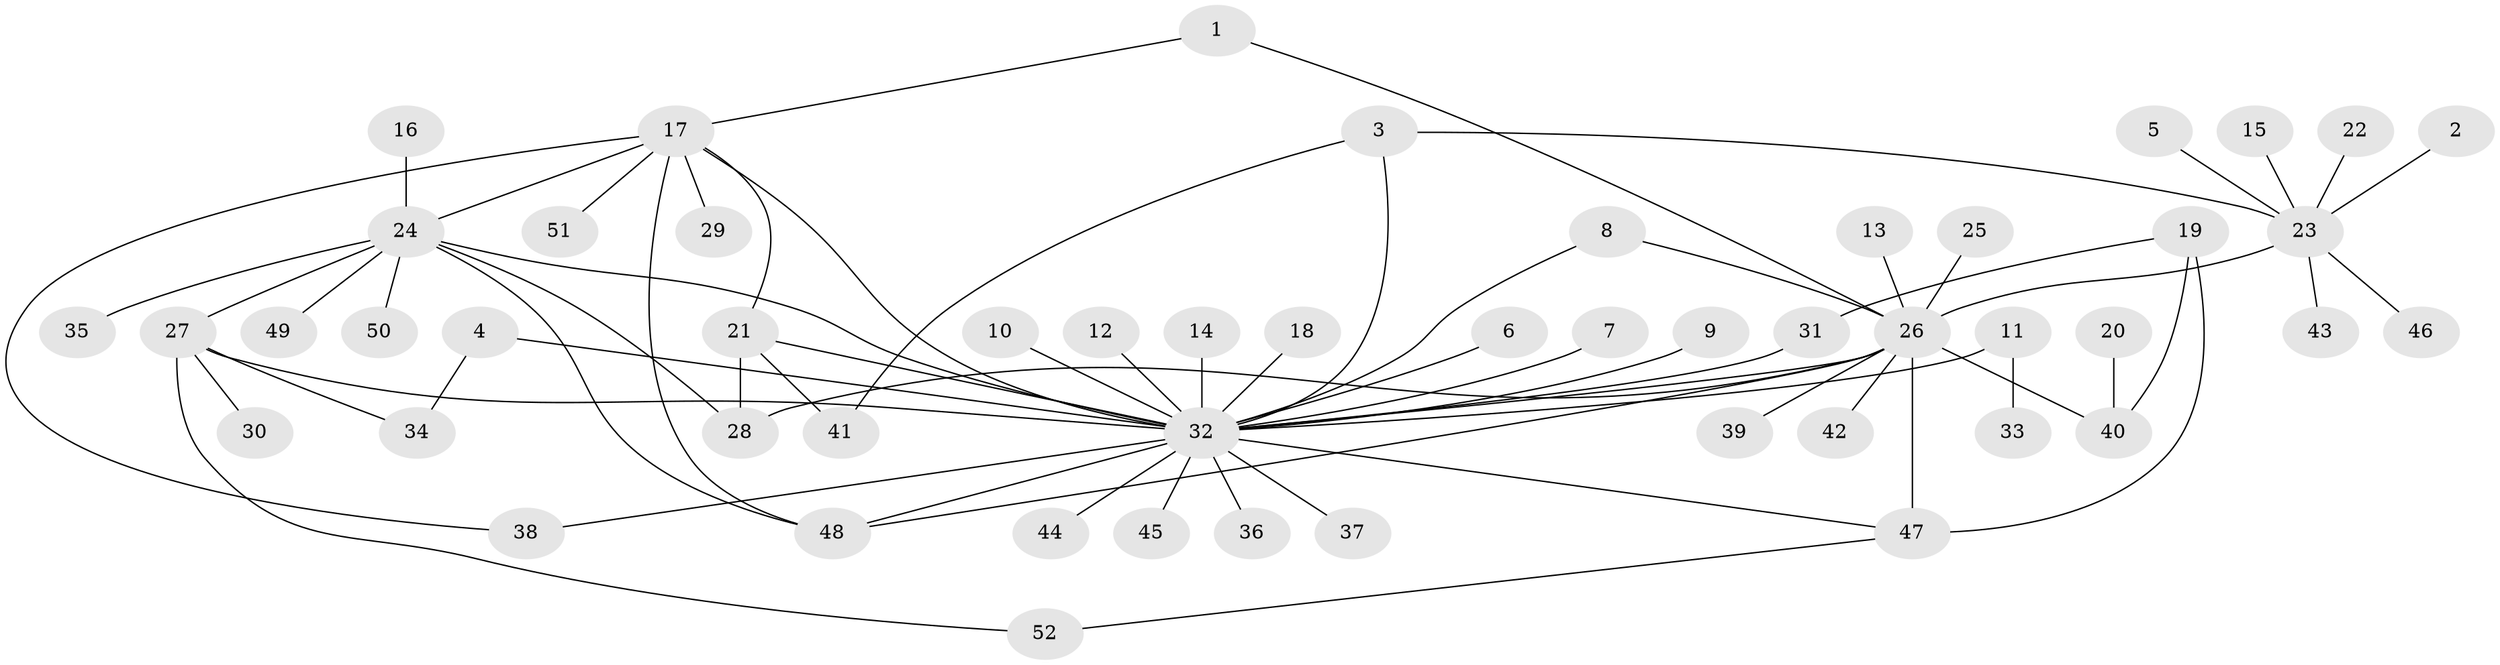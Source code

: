 // original degree distribution, {16: 0.011764705882352941, 2: 0.18823529411764706, 9: 0.023529411764705882, 1: 0.5764705882352941, 27: 0.011764705882352941, 3: 0.09411764705882353, 4: 0.047058823529411764, 11: 0.011764705882352941, 6: 0.023529411764705882, 5: 0.011764705882352941}
// Generated by graph-tools (version 1.1) at 2025/36/03/04/25 23:36:52]
// undirected, 52 vertices, 69 edges
graph export_dot {
  node [color=gray90,style=filled];
  1;
  2;
  3;
  4;
  5;
  6;
  7;
  8;
  9;
  10;
  11;
  12;
  13;
  14;
  15;
  16;
  17;
  18;
  19;
  20;
  21;
  22;
  23;
  24;
  25;
  26;
  27;
  28;
  29;
  30;
  31;
  32;
  33;
  34;
  35;
  36;
  37;
  38;
  39;
  40;
  41;
  42;
  43;
  44;
  45;
  46;
  47;
  48;
  49;
  50;
  51;
  52;
  1 -- 17 [weight=1.0];
  1 -- 26 [weight=1.0];
  2 -- 23 [weight=1.0];
  3 -- 23 [weight=1.0];
  3 -- 32 [weight=1.0];
  3 -- 41 [weight=1.0];
  4 -- 32 [weight=1.0];
  4 -- 34 [weight=1.0];
  5 -- 23 [weight=1.0];
  6 -- 32 [weight=1.0];
  7 -- 32 [weight=1.0];
  8 -- 26 [weight=1.0];
  8 -- 32 [weight=1.0];
  9 -- 32 [weight=1.0];
  10 -- 32 [weight=1.0];
  11 -- 32 [weight=1.0];
  11 -- 33 [weight=1.0];
  12 -- 32 [weight=1.0];
  13 -- 26 [weight=1.0];
  14 -- 32 [weight=1.0];
  15 -- 23 [weight=1.0];
  16 -- 24 [weight=1.0];
  17 -- 21 [weight=1.0];
  17 -- 24 [weight=1.0];
  17 -- 29 [weight=1.0];
  17 -- 32 [weight=1.0];
  17 -- 38 [weight=1.0];
  17 -- 48 [weight=1.0];
  17 -- 51 [weight=1.0];
  18 -- 32 [weight=1.0];
  19 -- 31 [weight=1.0];
  19 -- 40 [weight=1.0];
  19 -- 47 [weight=1.0];
  20 -- 40 [weight=1.0];
  21 -- 28 [weight=1.0];
  21 -- 32 [weight=2.0];
  21 -- 41 [weight=1.0];
  22 -- 23 [weight=1.0];
  23 -- 26 [weight=1.0];
  23 -- 43 [weight=1.0];
  23 -- 46 [weight=1.0];
  24 -- 27 [weight=1.0];
  24 -- 28 [weight=1.0];
  24 -- 32 [weight=1.0];
  24 -- 35 [weight=1.0];
  24 -- 48 [weight=1.0];
  24 -- 49 [weight=1.0];
  24 -- 50 [weight=1.0];
  25 -- 26 [weight=1.0];
  26 -- 28 [weight=2.0];
  26 -- 32 [weight=1.0];
  26 -- 39 [weight=1.0];
  26 -- 40 [weight=1.0];
  26 -- 42 [weight=1.0];
  26 -- 47 [weight=2.0];
  26 -- 48 [weight=1.0];
  27 -- 30 [weight=1.0];
  27 -- 32 [weight=1.0];
  27 -- 34 [weight=1.0];
  27 -- 52 [weight=1.0];
  31 -- 32 [weight=1.0];
  32 -- 36 [weight=1.0];
  32 -- 37 [weight=1.0];
  32 -- 38 [weight=1.0];
  32 -- 44 [weight=1.0];
  32 -- 45 [weight=1.0];
  32 -- 47 [weight=1.0];
  32 -- 48 [weight=1.0];
  47 -- 52 [weight=1.0];
}
